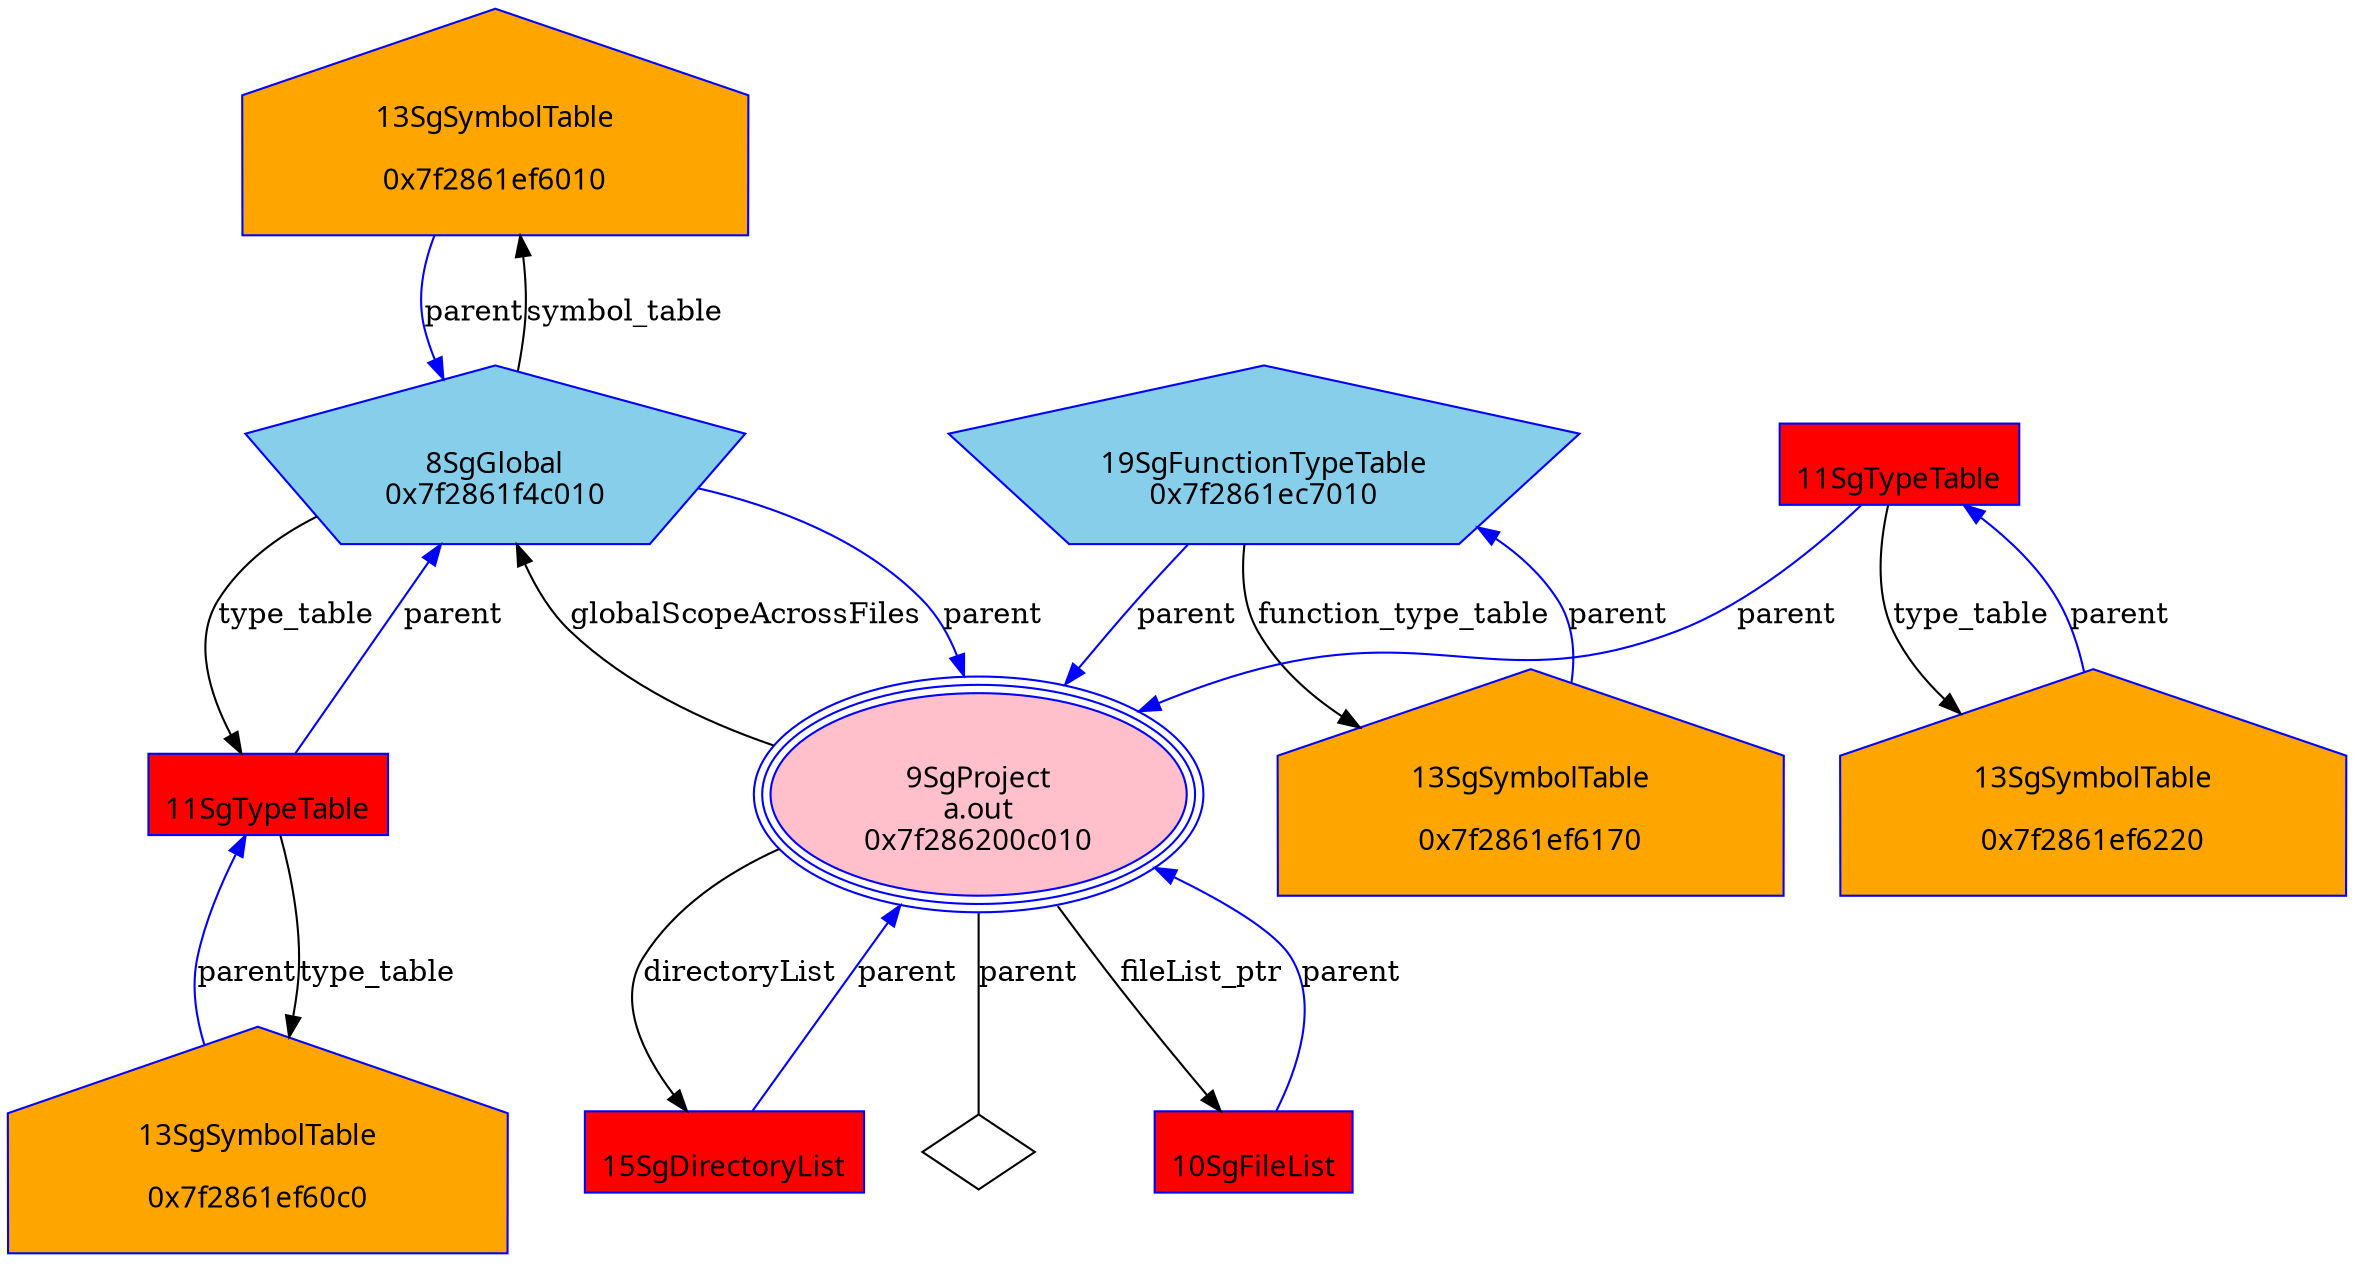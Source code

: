 digraph "Gempty_file_list_WholeAST.dot" {
"0x7f2861ef6010"[label="\n13SgSymbolTable\n  \n  0x7f2861ef6010  " shape=house,regular=0,URL="\N",tooltip="more info at \N",sides=5,peripheries=1,color="blue",fillcolor=orange,fontname="7x13bold",fontcolor=black,style=filled];
"0x7f2861ef6010" -> "0x7f2861f4c010"[label="parent" color="blue" dir=forward ];
"0x7f2861ef60c0"[label="\n13SgSymbolTable\n  \n  0x7f2861ef60c0  " shape=house,regular=0,URL="\N",tooltip="more info at \N",sides=5,peripheries=1,color="blue",fillcolor=orange,fontname="7x13bold",fontcolor=black,style=filled];
"0x7f2861ef60c0" -> "0x563411346200"[label="parent" color="blue" dir=forward ];
"0x7f2861ef6170"[label="\n13SgSymbolTable\n  \n  0x7f2861ef6170  " shape=house,regular=0,URL="\N",tooltip="more info at \N",sides=5,peripheries=1,color="blue",fillcolor=orange,fontname="7x13bold",fontcolor=black,style=filled];
"0x7f2861ef6170" -> "0x7f2861ec7010"[label="parent" color="blue" dir=forward ];
"0x7f2861ef6220"[label="\n13SgSymbolTable\n  \n  0x7f2861ef6220  " shape=house,regular=0,URL="\N",tooltip="more info at \N",sides=5,peripheries=1,color="blue",fillcolor=orange,fontname="7x13bold",fontcolor=black,style=filled];
"0x7f2861ef6220" -> "0x563411346228"[label="parent" color="blue" dir=forward ];
"0x56341130b7c0"[label="\n10SgFileList" shape=polygon,regular=0,URL="\N",tooltip="more info at \N",sides=4,peripheries=1,color="blue",fillcolor=red,fontname="7x13bold",fontcolor=black,style=filled];
"0x56341130b7c0" -> "0x7f286200c010"[label="parent" color="blue" dir=forward ];
"0x56341132abf0"[label="\n15SgDirectoryList" shape=polygon,regular=0,URL="\N",tooltip="more info at \N",sides=4,peripheries=1,color="blue",fillcolor=red,fontname="7x13bold",fontcolor=black,style=filled];
"0x56341132abf0" -> "0x7f286200c010"[label="parent" color="blue" dir=forward ];
"0x7f286200c010"[label="\n9SgProject\n  a.out  \n  0x7f286200c010  " shape=ellipse,regular=0,URL="\N",tooltip="more info at \N",sides=5,peripheries=3,color="blue",fillcolor=pink,fontname="7x13bold",fontcolor=black,style=filled];
"0x7f286200c010" -> "0x56341130b7c0"[label="fileList_ptr" dir=forward ];
"0x7f286200c010" -> "0x56341132abf0"[label="directoryList" dir=forward ];
"0x7f286200c010" -> "0x7f2861f4c010"[label="globalScopeAcrossFiles" dir=forward ];
"0x7f286200c010" -> "0x7f286200c010__parent__null"[label="parent" dir=none ];
"0x7f286200c010__parent__null"[label="" shape=diamond ];
"0x563411346200"[label="\n11SgTypeTable" shape=polygon,regular=0,URL="\N",tooltip="more info at \N",sides=4,peripheries=1,color="blue",fillcolor=red,fontname="7x13bold",fontcolor=black,style=filled];
"0x563411346200" -> "0x7f2861ef60c0"[label="type_table" dir=forward ];
"0x563411346200" -> "0x7f2861f4c010"[label="parent" color="blue" dir=forward ];
"0x563411346228"[label="\n11SgTypeTable" shape=polygon,regular=0,URL="\N",tooltip="more info at \N",sides=4,peripheries=1,color="blue",fillcolor=red,fontname="7x13bold",fontcolor=black,style=filled];
"0x563411346228" -> "0x7f2861ef6220"[label="type_table" dir=forward ];
"0x563411346228" -> "0x7f286200c010"[label="parent" color="blue" dir=forward ];
"0x7f2861f4c010"[label="\n8SgGlobal\n  0x7f2861f4c010  " shape=polygon,regular=0,URL="\N",tooltip="more info at \N",sides=5,peripheries=1,color="blue",fillcolor=skyblue,fontname="7x13bold",fontcolor=black,style=filled];
"0x7f2861f4c010" -> "0x7f2861ef6010"[label="symbol_table" dir=forward ];
"0x7f2861f4c010" -> "0x563411346200"[label="type_table" dir=forward ];
"0x7f2861f4c010" -> "0x7f286200c010"[label="parent" color="blue" dir=forward ];
"0x7f2861ec7010"[label="\n19SgFunctionTypeTable\n  0x7f2861ec7010  " shape=polygon,regular=0,URL="\N",tooltip="more info at \N",sides=5,peripheries=1,color="blue",fillcolor=skyblue,fontname="7x13bold",fontcolor=black,style=filled];
"0x7f2861ec7010" -> "0x7f2861ef6170"[label="function_type_table" dir=forward ];
"0x7f2861ec7010" -> "0x7f286200c010"[label="parent" color="blue" dir=forward ];
}
